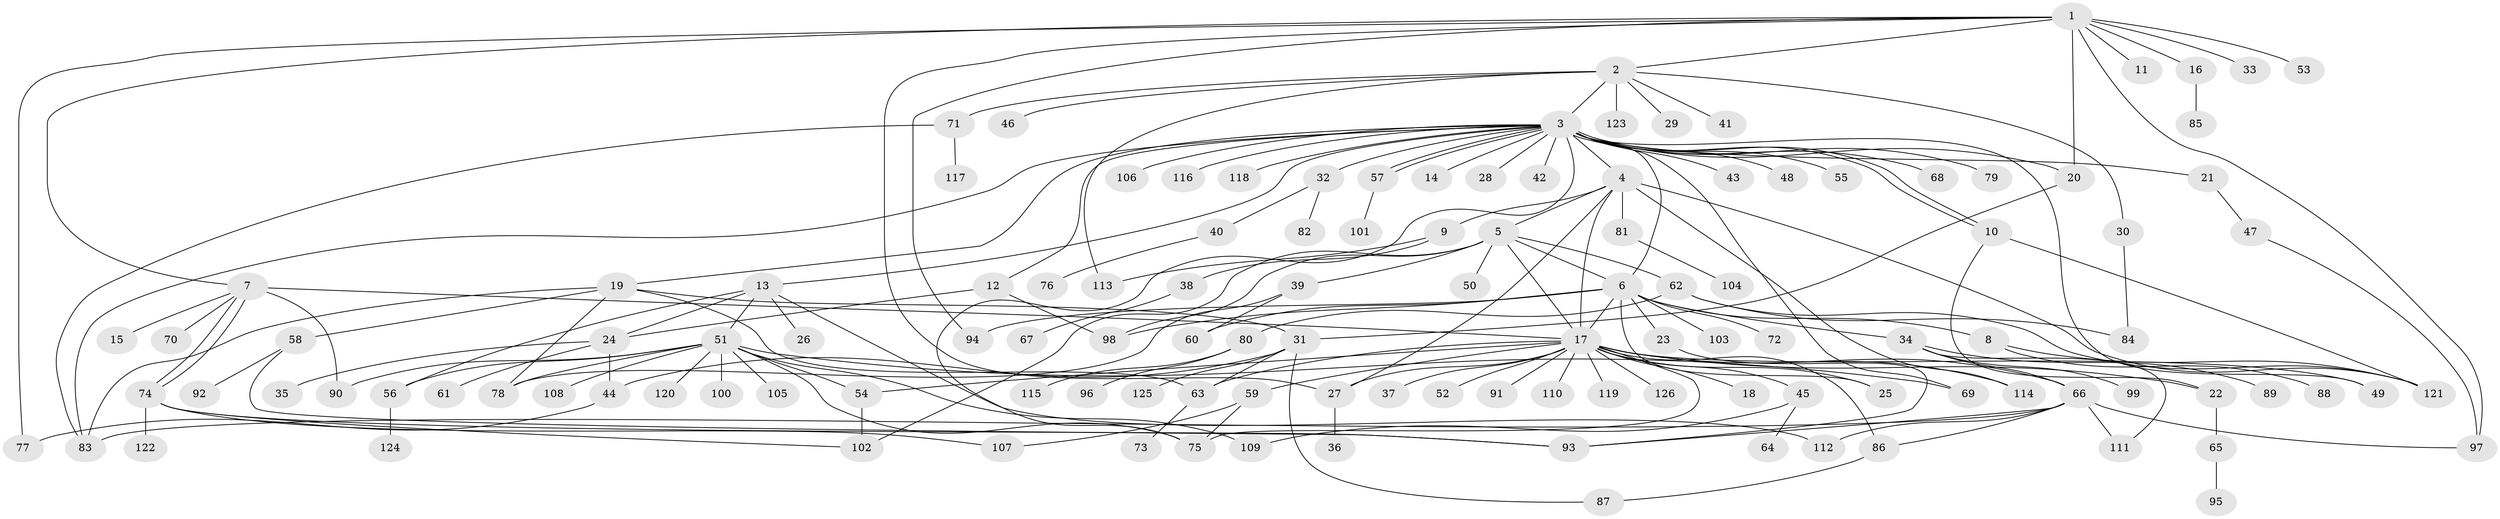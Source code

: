 // coarse degree distribution, {18: 0.01098901098901099, 27: 0.01098901098901099, 7: 0.03296703296703297, 11: 0.01098901098901099, 9: 0.02197802197802198, 2: 0.14285714285714285, 3: 0.13186813186813187, 6: 0.02197802197802198, 1: 0.5054945054945055, 4: 0.07692307692307693, 20: 0.01098901098901099, 12: 0.01098901098901099, 5: 0.01098901098901099}
// Generated by graph-tools (version 1.1) at 2025/41/03/06/25 10:41:45]
// undirected, 126 vertices, 180 edges
graph export_dot {
graph [start="1"]
  node [color=gray90,style=filled];
  1;
  2;
  3;
  4;
  5;
  6;
  7;
  8;
  9;
  10;
  11;
  12;
  13;
  14;
  15;
  16;
  17;
  18;
  19;
  20;
  21;
  22;
  23;
  24;
  25;
  26;
  27;
  28;
  29;
  30;
  31;
  32;
  33;
  34;
  35;
  36;
  37;
  38;
  39;
  40;
  41;
  42;
  43;
  44;
  45;
  46;
  47;
  48;
  49;
  50;
  51;
  52;
  53;
  54;
  55;
  56;
  57;
  58;
  59;
  60;
  61;
  62;
  63;
  64;
  65;
  66;
  67;
  68;
  69;
  70;
  71;
  72;
  73;
  74;
  75;
  76;
  77;
  78;
  79;
  80;
  81;
  82;
  83;
  84;
  85;
  86;
  87;
  88;
  89;
  90;
  91;
  92;
  93;
  94;
  95;
  96;
  97;
  98;
  99;
  100;
  101;
  102;
  103;
  104;
  105;
  106;
  107;
  108;
  109;
  110;
  111;
  112;
  113;
  114;
  115;
  116;
  117;
  118;
  119;
  120;
  121;
  122;
  123;
  124;
  125;
  126;
  1 -- 2;
  1 -- 7;
  1 -- 11;
  1 -- 16;
  1 -- 20;
  1 -- 27;
  1 -- 33;
  1 -- 53;
  1 -- 77;
  1 -- 94;
  1 -- 97;
  2 -- 3;
  2 -- 29;
  2 -- 30;
  2 -- 41;
  2 -- 46;
  2 -- 71;
  2 -- 113;
  2 -- 123;
  3 -- 4;
  3 -- 6;
  3 -- 10;
  3 -- 10;
  3 -- 12;
  3 -- 13;
  3 -- 14;
  3 -- 19;
  3 -- 20;
  3 -- 21;
  3 -- 28;
  3 -- 32;
  3 -- 42;
  3 -- 43;
  3 -- 48;
  3 -- 49;
  3 -- 55;
  3 -- 57;
  3 -- 57;
  3 -- 68;
  3 -- 69;
  3 -- 75;
  3 -- 79;
  3 -- 83;
  3 -- 106;
  3 -- 116;
  3 -- 118;
  4 -- 5;
  4 -- 9;
  4 -- 17;
  4 -- 27;
  4 -- 81;
  4 -- 114;
  4 -- 121;
  5 -- 6;
  5 -- 17;
  5 -- 39;
  5 -- 50;
  5 -- 62;
  5 -- 98;
  5 -- 102;
  6 -- 8;
  6 -- 17;
  6 -- 23;
  6 -- 25;
  6 -- 34;
  6 -- 60;
  6 -- 72;
  6 -- 94;
  6 -- 98;
  6 -- 103;
  7 -- 15;
  7 -- 17;
  7 -- 70;
  7 -- 74;
  7 -- 74;
  7 -- 90;
  8 -- 88;
  8 -- 121;
  9 -- 38;
  9 -- 113;
  10 -- 22;
  10 -- 121;
  12 -- 24;
  12 -- 98;
  13 -- 24;
  13 -- 26;
  13 -- 51;
  13 -- 56;
  13 -- 112;
  16 -- 85;
  17 -- 18;
  17 -- 22;
  17 -- 25;
  17 -- 27;
  17 -- 37;
  17 -- 45;
  17 -- 49;
  17 -- 52;
  17 -- 54;
  17 -- 59;
  17 -- 63;
  17 -- 66;
  17 -- 75;
  17 -- 86;
  17 -- 91;
  17 -- 110;
  17 -- 114;
  17 -- 119;
  17 -- 126;
  19 -- 31;
  19 -- 58;
  19 -- 63;
  19 -- 78;
  19 -- 83;
  20 -- 31;
  21 -- 47;
  22 -- 65;
  23 -- 93;
  24 -- 35;
  24 -- 44;
  24 -- 61;
  27 -- 36;
  30 -- 84;
  31 -- 44;
  31 -- 63;
  31 -- 87;
  31 -- 125;
  32 -- 40;
  32 -- 82;
  34 -- 66;
  34 -- 89;
  34 -- 99;
  34 -- 111;
  38 -- 67;
  39 -- 60;
  39 -- 78;
  40 -- 76;
  44 -- 77;
  45 -- 64;
  45 -- 109;
  47 -- 97;
  51 -- 54;
  51 -- 56;
  51 -- 69;
  51 -- 75;
  51 -- 78;
  51 -- 90;
  51 -- 100;
  51 -- 105;
  51 -- 108;
  51 -- 109;
  51 -- 120;
  54 -- 102;
  56 -- 124;
  57 -- 101;
  58 -- 92;
  58 -- 93;
  59 -- 75;
  59 -- 107;
  62 -- 80;
  62 -- 84;
  62 -- 121;
  63 -- 73;
  65 -- 95;
  66 -- 83;
  66 -- 86;
  66 -- 93;
  66 -- 97;
  66 -- 111;
  66 -- 112;
  71 -- 83;
  71 -- 117;
  74 -- 93;
  74 -- 102;
  74 -- 107;
  74 -- 122;
  80 -- 96;
  80 -- 115;
  81 -- 104;
  86 -- 87;
}
